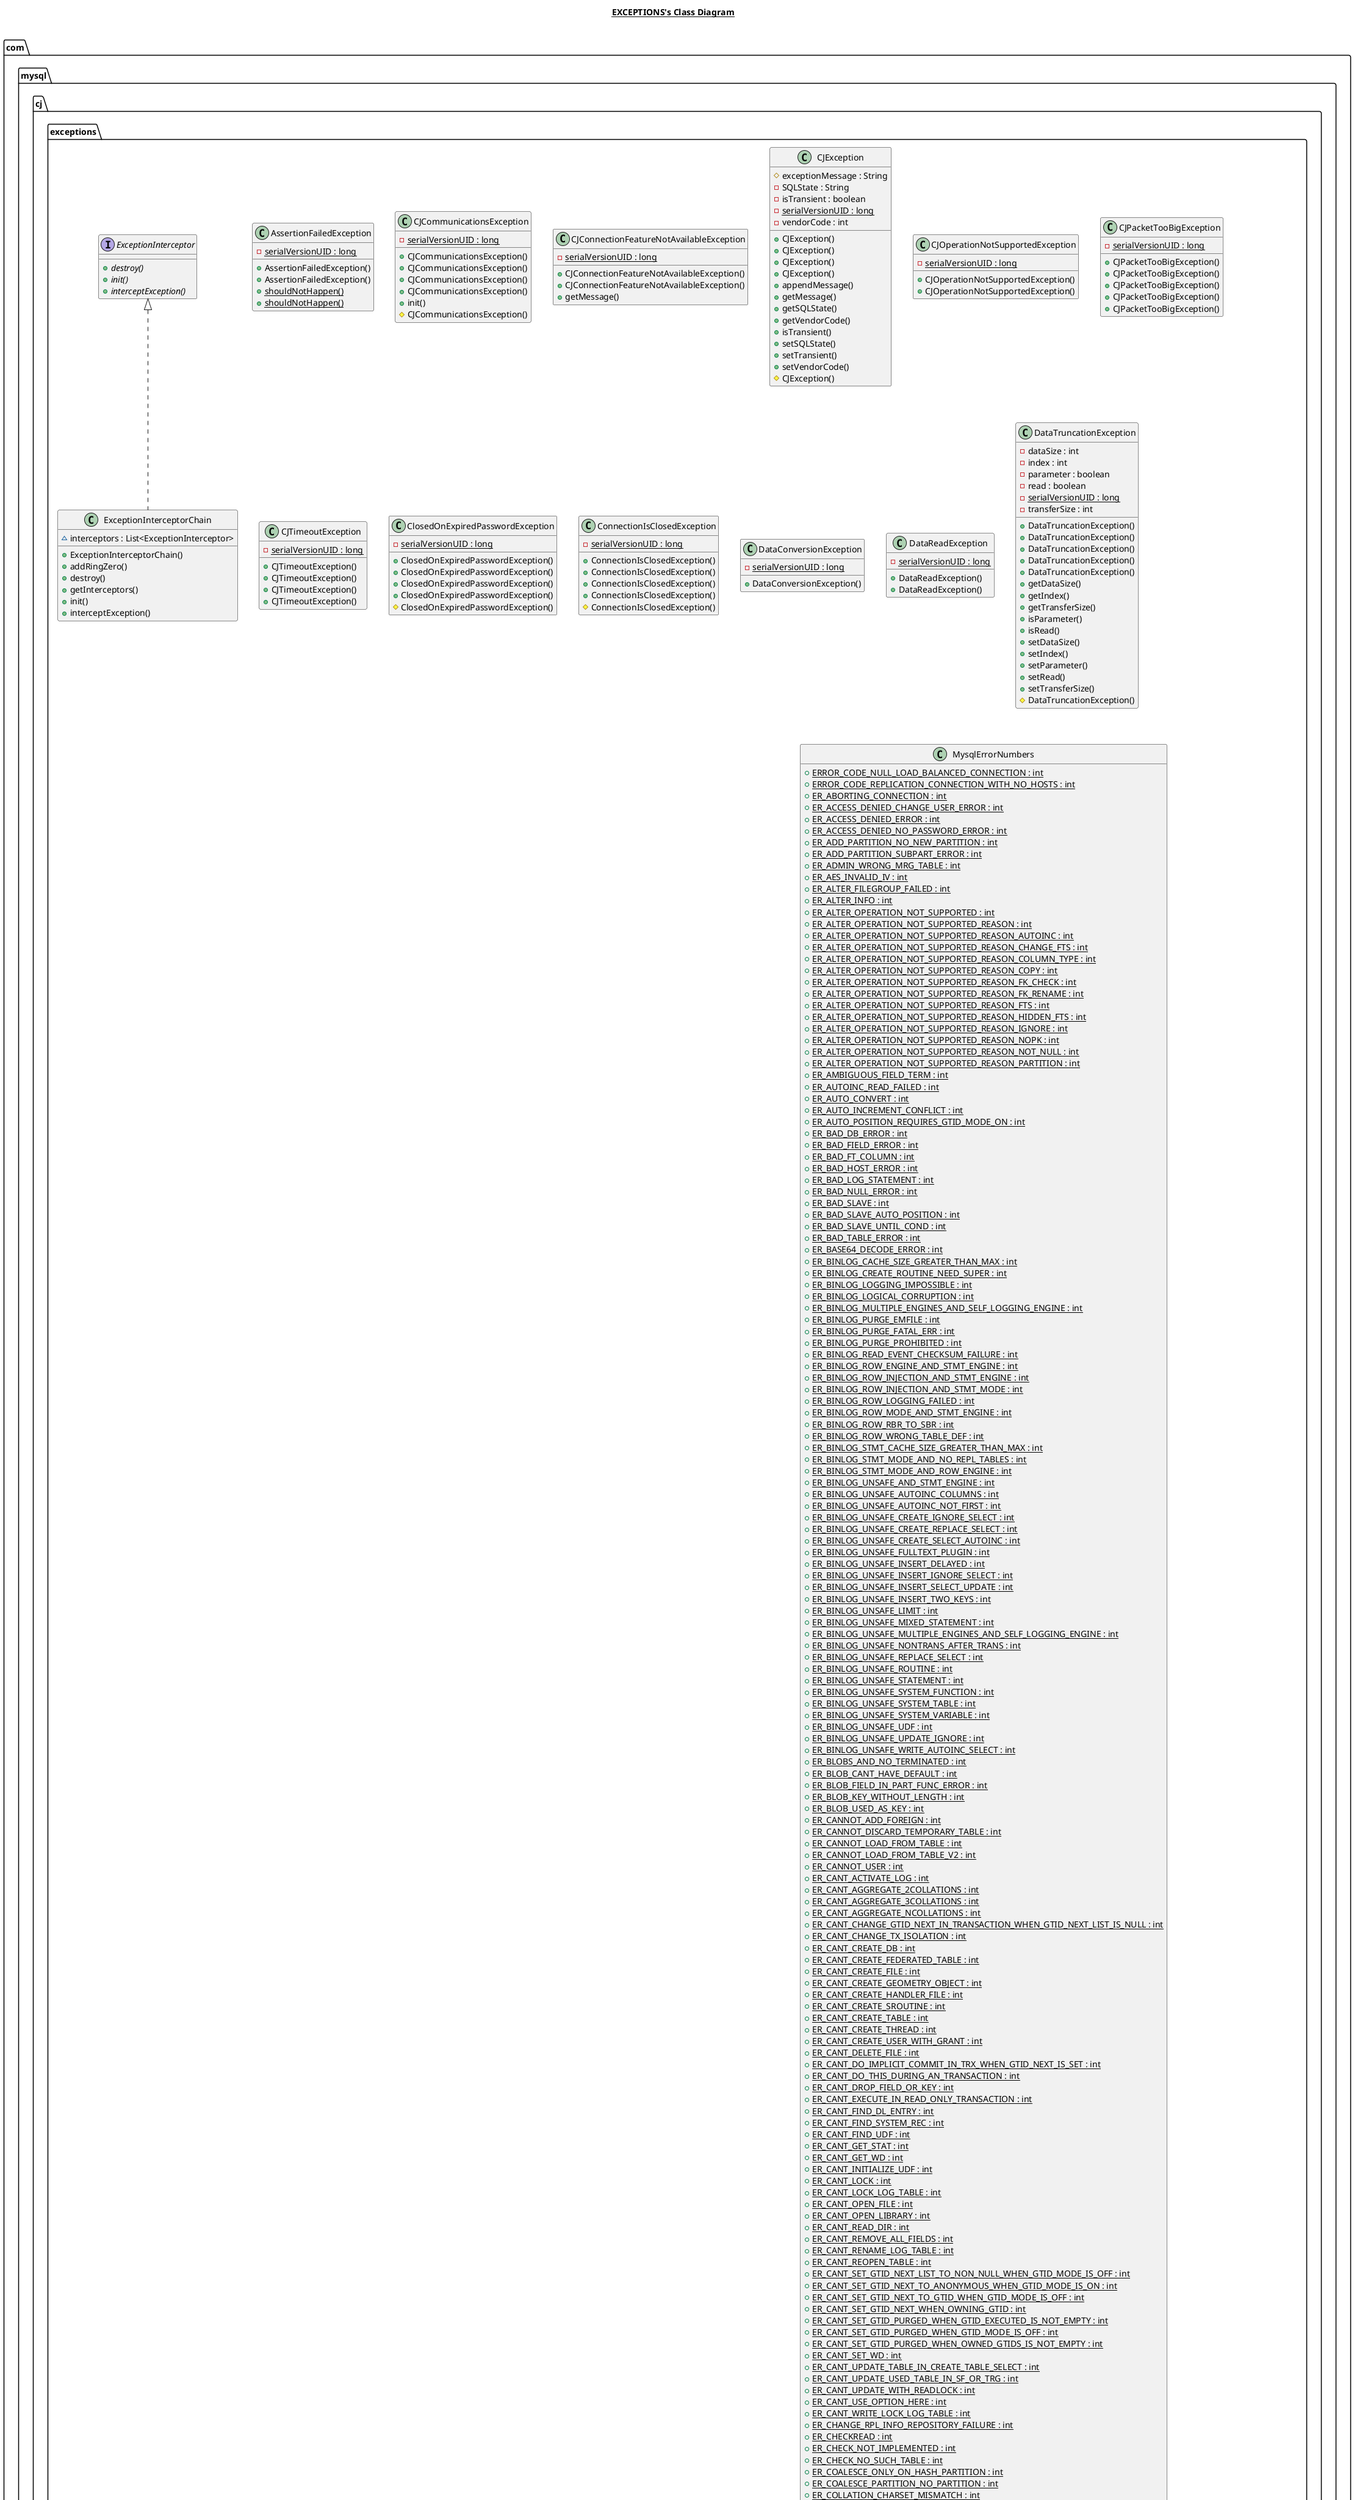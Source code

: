 @startuml

title __EXCEPTIONS's Class Diagram__\n

  namespace com.mysql.cj {
    namespace exceptions {
      class com.mysql.cj.exceptions.AssertionFailedException {
          {static} - serialVersionUID : long
          + AssertionFailedException()
          + AssertionFailedException()
          {static} + shouldNotHappen()
          {static} + shouldNotHappen()
      }
    }
  }
  

  namespace com.mysql.cj {
    namespace exceptions {
      class com.mysql.cj.exceptions.CJCommunicationsException {
          {static} - serialVersionUID : long
          + CJCommunicationsException()
          + CJCommunicationsException()
          + CJCommunicationsException()
          + CJCommunicationsException()
          + init()
          # CJCommunicationsException()
      }
    }
  }
  

  namespace com.mysql.cj {
    namespace exceptions {
      class com.mysql.cj.exceptions.CJConnectionFeatureNotAvailableException {
          {static} - serialVersionUID : long
          + CJConnectionFeatureNotAvailableException()
          + CJConnectionFeatureNotAvailableException()
          + getMessage()
      }
    }
  }
  

  namespace com.mysql.cj {
    namespace exceptions {
      class com.mysql.cj.exceptions.CJException {
          # exceptionMessage : String
          - SQLState : String
          - isTransient : boolean
          {static} - serialVersionUID : long
          - vendorCode : int
          + CJException()
          + CJException()
          + CJException()
          + CJException()
          + appendMessage()
          + getMessage()
          + getSQLState()
          + getVendorCode()
          + isTransient()
          + setSQLState()
          + setTransient()
          + setVendorCode()
          # CJException()
      }
    }
  }
  

  namespace com.mysql.cj {
    namespace exceptions {
      class com.mysql.cj.exceptions.CJOperationNotSupportedException {
          {static} - serialVersionUID : long
          + CJOperationNotSupportedException()
          + CJOperationNotSupportedException()
      }
    }
  }
  

  namespace com.mysql.cj {
    namespace exceptions {
      class com.mysql.cj.exceptions.CJPacketTooBigException {
          {static} - serialVersionUID : long
          + CJPacketTooBigException()
          + CJPacketTooBigException()
          + CJPacketTooBigException()
          + CJPacketTooBigException()
          + CJPacketTooBigException()
      }
    }
  }
  

  namespace com.mysql.cj {
    namespace exceptions {
      class com.mysql.cj.exceptions.CJTimeoutException {
          {static} - serialVersionUID : long
          + CJTimeoutException()
          + CJTimeoutException()
          + CJTimeoutException()
          + CJTimeoutException()
      }
    }
  }
  

  namespace com.mysql.cj {
    namespace exceptions {
      class com.mysql.cj.exceptions.ClosedOnExpiredPasswordException {
          {static} - serialVersionUID : long
          + ClosedOnExpiredPasswordException()
          + ClosedOnExpiredPasswordException()
          + ClosedOnExpiredPasswordException()
          + ClosedOnExpiredPasswordException()
          # ClosedOnExpiredPasswordException()
      }
    }
  }
  

  namespace com.mysql.cj {
    namespace exceptions {
      class com.mysql.cj.exceptions.ConnectionIsClosedException {
          {static} - serialVersionUID : long
          + ConnectionIsClosedException()
          + ConnectionIsClosedException()
          + ConnectionIsClosedException()
          + ConnectionIsClosedException()
          # ConnectionIsClosedException()
      }
    }
  }
  

  namespace com.mysql.cj {
    namespace exceptions {
      class com.mysql.cj.exceptions.DataConversionException {
          {static} - serialVersionUID : long
          + DataConversionException()
      }
    }
  }
  

  namespace com.mysql.cj {
    namespace exceptions {
      class com.mysql.cj.exceptions.DataReadException {
          {static} - serialVersionUID : long
          + DataReadException()
          + DataReadException()
      }
    }
  }
  

  namespace com.mysql.cj {
    namespace exceptions {
      class com.mysql.cj.exceptions.DataTruncationException {
          - dataSize : int
          - index : int
          - parameter : boolean
          - read : boolean
          {static} - serialVersionUID : long
          - transferSize : int
          + DataTruncationException()
          + DataTruncationException()
          + DataTruncationException()
          + DataTruncationException()
          + DataTruncationException()
          + getDataSize()
          + getIndex()
          + getTransferSize()
          + isParameter()
          + isRead()
          + setDataSize()
          + setIndex()
          + setParameter()
          + setRead()
          + setTransferSize()
          # DataTruncationException()
      }
    }
  }
  

  namespace com.mysql.cj {
    namespace exceptions {
      interface com.mysql.cj.exceptions.DeadlockTimeoutRollbackMarker {
      }
    }
  }
  

  namespace com.mysql.cj {
    namespace exceptions {
      class com.mysql.cj.exceptions.ExceptionFactory {
          {static} - DEFAULT_WAIT_TIMEOUT_SECONDS : long
          {static} - DUE_TO_TIMEOUT_FALSE : int
          {static} - DUE_TO_TIMEOUT_MAYBE : int
          {static} - DUE_TO_TIMEOUT_TRUE : int
          {static} + createCommunicationsException()
          {static} + createException()
          {static} + createException()
          {static} + createException()
          {static} + createException()
          {static} + createException()
          {static} + createException()
          {static} + createException()
          {static} + createException()
          {static} + createException()
          {static} + createLinkFailureMessageBasedOnHeuristics()
      }
    }
  }
  

  namespace com.mysql.cj {
    namespace exceptions {
      interface com.mysql.cj.exceptions.ExceptionInterceptor {
          {abstract} + destroy()
          {abstract} + init()
          {abstract} + interceptException()
      }
    }
  }
  

  namespace com.mysql.cj {
    namespace exceptions {
      class com.mysql.cj.exceptions.ExceptionInterceptorChain {
          ~ interceptors : List<ExceptionInterceptor>
          + ExceptionInterceptorChain()
          + addRingZero()
          + destroy()
          + getInterceptors()
          + init()
          + interceptException()
      }
    }
  }
  

  namespace com.mysql.cj {
    namespace exceptions {
      class com.mysql.cj.exceptions.FeatureNotAvailableException {
          {static} - serialVersionUID : long
          + FeatureNotAvailableException()
          + FeatureNotAvailableException()
          + FeatureNotAvailableException()
          + FeatureNotAvailableException()
          + FeatureNotAvailableException()
      }
    }
  }
  

  namespace com.mysql.cj {
    namespace exceptions {
      class com.mysql.cj.exceptions.InvalidConnectionAttributeException {
          {static} - serialVersionUID : long
          + InvalidConnectionAttributeException()
          + InvalidConnectionAttributeException()
          + InvalidConnectionAttributeException()
          + InvalidConnectionAttributeException()
          + InvalidConnectionAttributeException()
      }
    }
  }
  

  namespace com.mysql.cj {
    namespace exceptions {
      class com.mysql.cj.exceptions.MysqlErrorNumbers {
          {static} + ERROR_CODE_NULL_LOAD_BALANCED_CONNECTION : int
          {static} + ERROR_CODE_REPLICATION_CONNECTION_WITH_NO_HOSTS : int
          {static} + ER_ABORTING_CONNECTION : int
          {static} + ER_ACCESS_DENIED_CHANGE_USER_ERROR : int
          {static} + ER_ACCESS_DENIED_ERROR : int
          {static} + ER_ACCESS_DENIED_NO_PASSWORD_ERROR : int
          {static} + ER_ADD_PARTITION_NO_NEW_PARTITION : int
          {static} + ER_ADD_PARTITION_SUBPART_ERROR : int
          {static} + ER_ADMIN_WRONG_MRG_TABLE : int
          {static} + ER_AES_INVALID_IV : int
          {static} + ER_ALTER_FILEGROUP_FAILED : int
          {static} + ER_ALTER_INFO : int
          {static} + ER_ALTER_OPERATION_NOT_SUPPORTED : int
          {static} + ER_ALTER_OPERATION_NOT_SUPPORTED_REASON : int
          {static} + ER_ALTER_OPERATION_NOT_SUPPORTED_REASON_AUTOINC : int
          {static} + ER_ALTER_OPERATION_NOT_SUPPORTED_REASON_CHANGE_FTS : int
          {static} + ER_ALTER_OPERATION_NOT_SUPPORTED_REASON_COLUMN_TYPE : int
          {static} + ER_ALTER_OPERATION_NOT_SUPPORTED_REASON_COPY : int
          {static} + ER_ALTER_OPERATION_NOT_SUPPORTED_REASON_FK_CHECK : int
          {static} + ER_ALTER_OPERATION_NOT_SUPPORTED_REASON_FK_RENAME : int
          {static} + ER_ALTER_OPERATION_NOT_SUPPORTED_REASON_FTS : int
          {static} + ER_ALTER_OPERATION_NOT_SUPPORTED_REASON_HIDDEN_FTS : int
          {static} + ER_ALTER_OPERATION_NOT_SUPPORTED_REASON_IGNORE : int
          {static} + ER_ALTER_OPERATION_NOT_SUPPORTED_REASON_NOPK : int
          {static} + ER_ALTER_OPERATION_NOT_SUPPORTED_REASON_NOT_NULL : int
          {static} + ER_ALTER_OPERATION_NOT_SUPPORTED_REASON_PARTITION : int
          {static} + ER_AMBIGUOUS_FIELD_TERM : int
          {static} + ER_AUTOINC_READ_FAILED : int
          {static} + ER_AUTO_CONVERT : int
          {static} + ER_AUTO_INCREMENT_CONFLICT : int
          {static} + ER_AUTO_POSITION_REQUIRES_GTID_MODE_ON : int
          {static} + ER_BAD_DB_ERROR : int
          {static} + ER_BAD_FIELD_ERROR : int
          {static} + ER_BAD_FT_COLUMN : int
          {static} + ER_BAD_HOST_ERROR : int
          {static} + ER_BAD_LOG_STATEMENT : int
          {static} + ER_BAD_NULL_ERROR : int
          {static} + ER_BAD_SLAVE : int
          {static} + ER_BAD_SLAVE_AUTO_POSITION : int
          {static} + ER_BAD_SLAVE_UNTIL_COND : int
          {static} + ER_BAD_TABLE_ERROR : int
          {static} + ER_BASE64_DECODE_ERROR : int
          {static} + ER_BINLOG_CACHE_SIZE_GREATER_THAN_MAX : int
          {static} + ER_BINLOG_CREATE_ROUTINE_NEED_SUPER : int
          {static} + ER_BINLOG_LOGGING_IMPOSSIBLE : int
          {static} + ER_BINLOG_LOGICAL_CORRUPTION : int
          {static} + ER_BINLOG_MULTIPLE_ENGINES_AND_SELF_LOGGING_ENGINE : int
          {static} + ER_BINLOG_PURGE_EMFILE : int
          {static} + ER_BINLOG_PURGE_FATAL_ERR : int
          {static} + ER_BINLOG_PURGE_PROHIBITED : int
          {static} + ER_BINLOG_READ_EVENT_CHECKSUM_FAILURE : int
          {static} + ER_BINLOG_ROW_ENGINE_AND_STMT_ENGINE : int
          {static} + ER_BINLOG_ROW_INJECTION_AND_STMT_ENGINE : int
          {static} + ER_BINLOG_ROW_INJECTION_AND_STMT_MODE : int
          {static} + ER_BINLOG_ROW_LOGGING_FAILED : int
          {static} + ER_BINLOG_ROW_MODE_AND_STMT_ENGINE : int
          {static} + ER_BINLOG_ROW_RBR_TO_SBR : int
          {static} + ER_BINLOG_ROW_WRONG_TABLE_DEF : int
          {static} + ER_BINLOG_STMT_CACHE_SIZE_GREATER_THAN_MAX : int
          {static} + ER_BINLOG_STMT_MODE_AND_NO_REPL_TABLES : int
          {static} + ER_BINLOG_STMT_MODE_AND_ROW_ENGINE : int
          {static} + ER_BINLOG_UNSAFE_AND_STMT_ENGINE : int
          {static} + ER_BINLOG_UNSAFE_AUTOINC_COLUMNS : int
          {static} + ER_BINLOG_UNSAFE_AUTOINC_NOT_FIRST : int
          {static} + ER_BINLOG_UNSAFE_CREATE_IGNORE_SELECT : int
          {static} + ER_BINLOG_UNSAFE_CREATE_REPLACE_SELECT : int
          {static} + ER_BINLOG_UNSAFE_CREATE_SELECT_AUTOINC : int
          {static} + ER_BINLOG_UNSAFE_FULLTEXT_PLUGIN : int
          {static} + ER_BINLOG_UNSAFE_INSERT_DELAYED : int
          {static} + ER_BINLOG_UNSAFE_INSERT_IGNORE_SELECT : int
          {static} + ER_BINLOG_UNSAFE_INSERT_SELECT_UPDATE : int
          {static} + ER_BINLOG_UNSAFE_INSERT_TWO_KEYS : int
          {static} + ER_BINLOG_UNSAFE_LIMIT : int
          {static} + ER_BINLOG_UNSAFE_MIXED_STATEMENT : int
          {static} + ER_BINLOG_UNSAFE_MULTIPLE_ENGINES_AND_SELF_LOGGING_ENGINE : int
          {static} + ER_BINLOG_UNSAFE_NONTRANS_AFTER_TRANS : int
          {static} + ER_BINLOG_UNSAFE_REPLACE_SELECT : int
          {static} + ER_BINLOG_UNSAFE_ROUTINE : int
          {static} + ER_BINLOG_UNSAFE_STATEMENT : int
          {static} + ER_BINLOG_UNSAFE_SYSTEM_FUNCTION : int
          {static} + ER_BINLOG_UNSAFE_SYSTEM_TABLE : int
          {static} + ER_BINLOG_UNSAFE_SYSTEM_VARIABLE : int
          {static} + ER_BINLOG_UNSAFE_UDF : int
          {static} + ER_BINLOG_UNSAFE_UPDATE_IGNORE : int
          {static} + ER_BINLOG_UNSAFE_WRITE_AUTOINC_SELECT : int
          {static} + ER_BLOBS_AND_NO_TERMINATED : int
          {static} + ER_BLOB_CANT_HAVE_DEFAULT : int
          {static} + ER_BLOB_FIELD_IN_PART_FUNC_ERROR : int
          {static} + ER_BLOB_KEY_WITHOUT_LENGTH : int
          {static} + ER_BLOB_USED_AS_KEY : int
          {static} + ER_CANNOT_ADD_FOREIGN : int
          {static} + ER_CANNOT_DISCARD_TEMPORARY_TABLE : int
          {static} + ER_CANNOT_LOAD_FROM_TABLE : int
          {static} + ER_CANNOT_LOAD_FROM_TABLE_V2 : int
          {static} + ER_CANNOT_USER : int
          {static} + ER_CANT_ACTIVATE_LOG : int
          {static} + ER_CANT_AGGREGATE_2COLLATIONS : int
          {static} + ER_CANT_AGGREGATE_3COLLATIONS : int
          {static} + ER_CANT_AGGREGATE_NCOLLATIONS : int
          {static} + ER_CANT_CHANGE_GTID_NEXT_IN_TRANSACTION_WHEN_GTID_NEXT_LIST_IS_NULL : int
          {static} + ER_CANT_CHANGE_TX_ISOLATION : int
          {static} + ER_CANT_CREATE_DB : int
          {static} + ER_CANT_CREATE_FEDERATED_TABLE : int
          {static} + ER_CANT_CREATE_FILE : int
          {static} + ER_CANT_CREATE_GEOMETRY_OBJECT : int
          {static} + ER_CANT_CREATE_HANDLER_FILE : int
          {static} + ER_CANT_CREATE_SROUTINE : int
          {static} + ER_CANT_CREATE_TABLE : int
          {static} + ER_CANT_CREATE_THREAD : int
          {static} + ER_CANT_CREATE_USER_WITH_GRANT : int
          {static} + ER_CANT_DELETE_FILE : int
          {static} + ER_CANT_DO_IMPLICIT_COMMIT_IN_TRX_WHEN_GTID_NEXT_IS_SET : int
          {static} + ER_CANT_DO_THIS_DURING_AN_TRANSACTION : int
          {static} + ER_CANT_DROP_FIELD_OR_KEY : int
          {static} + ER_CANT_EXECUTE_IN_READ_ONLY_TRANSACTION : int
          {static} + ER_CANT_FIND_DL_ENTRY : int
          {static} + ER_CANT_FIND_SYSTEM_REC : int
          {static} + ER_CANT_FIND_UDF : int
          {static} + ER_CANT_GET_STAT : int
          {static} + ER_CANT_GET_WD : int
          {static} + ER_CANT_INITIALIZE_UDF : int
          {static} + ER_CANT_LOCK : int
          {static} + ER_CANT_LOCK_LOG_TABLE : int
          {static} + ER_CANT_OPEN_FILE : int
          {static} + ER_CANT_OPEN_LIBRARY : int
          {static} + ER_CANT_READ_DIR : int
          {static} + ER_CANT_REMOVE_ALL_FIELDS : int
          {static} + ER_CANT_RENAME_LOG_TABLE : int
          {static} + ER_CANT_REOPEN_TABLE : int
          {static} + ER_CANT_SET_GTID_NEXT_LIST_TO_NON_NULL_WHEN_GTID_MODE_IS_OFF : int
          {static} + ER_CANT_SET_GTID_NEXT_TO_ANONYMOUS_WHEN_GTID_MODE_IS_ON : int
          {static} + ER_CANT_SET_GTID_NEXT_TO_GTID_WHEN_GTID_MODE_IS_OFF : int
          {static} + ER_CANT_SET_GTID_NEXT_WHEN_OWNING_GTID : int
          {static} + ER_CANT_SET_GTID_PURGED_WHEN_GTID_EXECUTED_IS_NOT_EMPTY : int
          {static} + ER_CANT_SET_GTID_PURGED_WHEN_GTID_MODE_IS_OFF : int
          {static} + ER_CANT_SET_GTID_PURGED_WHEN_OWNED_GTIDS_IS_NOT_EMPTY : int
          {static} + ER_CANT_SET_WD : int
          {static} + ER_CANT_UPDATE_TABLE_IN_CREATE_TABLE_SELECT : int
          {static} + ER_CANT_UPDATE_USED_TABLE_IN_SF_OR_TRG : int
          {static} + ER_CANT_UPDATE_WITH_READLOCK : int
          {static} + ER_CANT_USE_OPTION_HERE : int
          {static} + ER_CANT_WRITE_LOCK_LOG_TABLE : int
          {static} + ER_CHANGE_RPL_INFO_REPOSITORY_FAILURE : int
          {static} + ER_CHECKREAD : int
          {static} + ER_CHECK_NOT_IMPLEMENTED : int
          {static} + ER_CHECK_NO_SUCH_TABLE : int
          {static} + ER_COALESCE_ONLY_ON_HASH_PARTITION : int
          {static} + ER_COALESCE_PARTITION_NO_PARTITION : int
          {static} + ER_COLLATION_CHARSET_MISMATCH : int
          {static} + ER_COLUMNACCESS_DENIED_ERROR : int
          {static} + ER_COL_COUNT_DOESNT_MATCH_CORRUPTED : int
          {static} + ER_COL_COUNT_DOESNT_MATCH_CORRUPTED_V2 : int
          {static} + ER_COL_COUNT_DOESNT_MATCH_PLEASE_UPDATE : int
          {static} + ER_COL_COUNT_DOESNT_MATCH_PLEASE_UPDATE_V2 : int
          {static} + ER_COMMIT_NOT_ALLOWED_IN_SF_OR_TRG : int
          {static} + ER_COND_ITEM_TOO_LONG : int
          {static} + ER_CONFLICTING_DECLARATIONS : int
          {static} + ER_CONFLICT_FN_PARSE_ERROR : int
          {static} + ER_CONNECT_TO_FOREIGN_DATA_SOURCE : int
          {static} + ER_CONNECT_TO_MASTER : int
          {static} + ER_CONSECUTIVE_REORG_PARTITIONS : int
          {static} + ER_CON_COUNT_ERROR : int
          {static} + ER_CORRUPT_HELP_DB : int
          {static} + ER_CRASHED_ON_REPAIR : int
          {static} + ER_CRASHED_ON_USAGE : int
          {static} + ER_CREATE_DB_WITH_READ_LOCK : int
          {static} + ER_CREATE_FILEGROUP_FAILED : int
          {static} + ER_CUT_VALUE_GROUP_CONCAT : int
          {static} + ER_CYCLIC_REFERENCE : int
          {static} + ER_DATABASE_NAME : int
          {static} + ER_DATA_OUT_OF_RANGE : int
          {static} + ER_DATA_TOO_LONG : int
          {static} + ER_DATETIME_FUNCTION_OVERFLOW : int
          {static} + ER_DA_INVALID_CONDITION_NUMBER : int
          {static} + ER_DBACCESS_DENIED_ERROR : int
          {static} + ER_DB_CREATE_EXISTS : int
          {static} + ER_DB_DROP_DELETE : int
          {static} + ER_DB_DROP_EXISTS : int
          {static} + ER_DB_DROP_RMDIR : int
          {static} + ER_DDL_LOG_ERROR : int
          {static} + ER_DEBUG_SYNC_HIT_LIMIT : int
          {static} + ER_DEBUG_SYNC_TIMEOUT : int
          {static} + ER_DELAYED_CANT_CHANGE_LOCK : int
          {static} + ER_DELAYED_INSERT_TABLE_LOCKED : int
          {static} + ER_DELAYED_NOT_SUPPORTED : int
          {static} + ER_DERIVED_MUST_HAVE_ALIAS : int
          {static} + ER_DIFF_GROUPS_PROC : int
          {static} + ER_DISCARD_FK_CHECKS_RUNNING : int
          {static} + ER_DISK_FULL : int
          {static} + ER_DIVISION_BY_ZERO : int
          {static} + ER_DROP_DB_WITH_READ_LOCK : int
          {static} + ER_DROP_FILEGROUP_FAILED : int
          {static} + ER_DROP_INDEX_FK : int
          {static} + ER_DROP_LAST_PARTITION : int
          {static} + ER_DROP_PARTITION_NON_EXISTENT : int
          {static} + ER_DROP_USER : int
          {static} + ER_DUMP_NOT_IMPLEMENTED : int
          {static} + ER_DUPLICATED_VALUE_IN_TYPE : int
          {static} + ER_DUP_ARGUMENT : int
          {static} + ER_DUP_ENTRY : int
          {static} + ER_DUP_ENTRY_AUTOINCREMENT_CASE : int
          {static} + ER_DUP_ENTRY_WITH_KEY_NAME : int
          {static} + ER_DUP_FIELDNAME : int
          {static} + ER_DUP_INDEX : int
          {static} + ER_DUP_KEY : int
          {static} + ER_DUP_KEYNAME : int
          {static} + ER_DUP_LIST_ENTRY : int
          {static} + ER_DUP_SIGNAL_SET : int
          {static} + ER_DUP_UNIQUE : int
          {static} + ER_DUP_UNKNOWN_IN_INDEX : int
          {static} + ER_EMPTY_QUERY : int
          {static} + ER_ENGINE_OUT_OF_MEMORY : int
          {static} + ER_ERROR_DURING_CHECKPOINT : int
          {static} + ER_ERROR_DURING_COMMIT : int
          {static} + ER_ERROR_DURING_FLUSH_LOGS : int
          {static} + ER_ERROR_DURING_ROLLBACK : int
          {static} + ER_ERROR_IN_TRIGGER_BODY : int
          {static} + ER_ERROR_IN_UNKNOWN_TRIGGER_BODY : int
          {static} + ER_ERROR_MESSAGES : int
          {static} + ER_ERROR_ON_CLOSE : int
          {static} + ER_ERROR_ON_MASTER : int
          {static} + ER_ERROR_ON_READ : int
          {static} + ER_ERROR_ON_RENAME : int
          {static} + ER_ERROR_ON_WRITE : int
          {static} + ER_ERROR_WHEN_EXECUTING_COMMAND : int
          {static} + ER_EVENTS_DB_ERROR : int
          {static} + ER_EVENT_ALREADY_EXISTS : int
          {static} + ER_EVENT_CANNOT_ALTER_IN_THE_PAST : int
          {static} + ER_EVENT_CANNOT_CREATE_IN_THE_PAST : int
          {static} + ER_EVENT_CANNOT_DELETE : int
          {static} + ER_EVENT_CANT_ALTER : int
          {static} + ER_EVENT_COMPILE_ERROR : int
          {static} + ER_EVENT_DATA_TOO_LONG : int
          {static} + ER_EVENT_DOES_NOT_EXIST : int
          {static} + ER_EVENT_DROP_FAILED : int
          {static} + ER_EVENT_ENDS_BEFORE_STARTS : int
          {static} + ER_EVENT_EXEC_TIME_IN_THE_PAST : int
          {static} + ER_EVENT_INTERVAL_NOT_POSITIVE_OR_TOO_BIG : int
          {static} + ER_EVENT_INVALID_CREATION_CTX : int
          {static} + ER_EVENT_MODIFY_QUEUE_ERROR : int
          {static} + ER_EVENT_NEITHER_M_EXPR_NOR_M_AT : int
          {static} + ER_EVENT_OPEN_TABLE_FAILED : int
          {static} + ER_EVENT_RECURSION_FORBIDDEN : int
          {static} + ER_EVENT_SAME_NAME : int
          {static} + ER_EVENT_SET_VAR_ERROR : int
          {static} + ER_EVENT_STORE_FAILED : int
          {static} + ER_EXCEPTIONS_WRITE_ERROR : int
          {static} + ER_EXEC_STMT_WITH_OPEN_CURSOR : int
          {static} + ER_EXPLAIN_NOT_SUPPORTED : int
          {static} + ER_FAILED_READ_FROM_PAR_FILE : int
          {static} + ER_FAILED_ROUTINE_BREAK_BINLOG : int
          {static} + ER_FEATURE_DISABLED : int
          {static} + ER_FIELD_NOT_FOUND_PART_ERROR : int
          {static} + ER_FIELD_SPECIFIED_TWICE : int
          {static} + ER_FIELD_TYPE_NOT_ALLOWED_AS_PARTITION_FIELD : int
          {static} + ER_FILEGROUP_OPTION_ONLY_ONCE : int
          {static} + ER_FILE_CORRUPT : int
          {static} + ER_FILE_EXISTS_ERROR : int
          {static} + ER_FILE_NOT_FOUND : int
          {static} + ER_FILE_USED : int
          {static} + ER_FILSORT_ABORT : int
          {static} + ER_FK_CANNOT_DELETE_PARENT : int
          {static} + ER_FK_CANNOT_OPEN_PARENT : int
          {static} + ER_FK_COLUMN_CANNOT_CHANGE : int
          {static} + ER_FK_COLUMN_CANNOT_CHANGE_CHILD : int
          {static} + ER_FK_COLUMN_CANNOT_DROP : int
          {static} + ER_FK_COLUMN_CANNOT_DROP_CHILD : int
          {static} + ER_FK_COLUMN_NOT_NULL : int
          {static} + ER_FK_DEPTH_EXCEEDED : int
          {static} + ER_FK_DUP_NAME : int
          {static} + ER_FK_FAIL_ADD_SYSTEM : int
          {static} + ER_FK_INCORRECT_OPTION : int
          {static} + ER_FK_NO_INDEX_CHILD : int
          {static} + ER_FK_NO_INDEX_PARENT : int
          {static} + ER_FLUSH_MASTER_BINLOG_CLOSED : int
          {static} + ER_FORBID_SCHEMA_CHANGE : int
          {static} + ER_FORCING_CLOSE : int
          {static} + ER_FOREIGN_DATA_SOURCE_DOESNT_EXIST : int
          {static} + ER_FOREIGN_DATA_STRING_INVALID : int
          {static} + ER_FOREIGN_DATA_STRING_INVALID_CANT_CREATE : int
          {static} + ER_FOREIGN_DUPLICATE_KEY : int
          {static} + ER_FOREIGN_DUPLICATE_KEY_WITHOUT_CHILD_INFO : int
          {static} + ER_FOREIGN_DUPLICATE_KEY_WITH_CHILD_INFO : int
          {static} + ER_FOREIGN_KEY_ON_PARTITIONED : int
          {static} + ER_FOREIGN_SERVER_DOESNT_EXIST : int
          {static} + ER_FOREIGN_SERVER_EXISTS : int
          {static} + ER_FORM_NOT_FOUND : int
          {static} + ER_FOUND_GTID_EVENT_WHEN_GTID_MODE_IS_OFF : int
          {static} + ER_FPARSER_BAD_HEADER : int
          {static} + ER_FPARSER_EOF_IN_COMMENT : int
          {static} + ER_FPARSER_EOF_IN_UNKNOWN_PARAMETER : int
          {static} + ER_FPARSER_ERROR_IN_PARAMETER : int
          {static} + ER_FPARSER_TOO_BIG_FILE : int
          {static} + ER_FRM_UNKNOWN_TYPE : int
          {static} + ER_FSEEK_FAIL : int
          {static} + ER_FT_MATCHING_KEY_NOT_FOUND : int
          {static} + ER_FULLTEXT_NOT_SUPPORTED_WITH_PARTITIONING : int
          {static} + ER_FUNCTION_NOT_DEFINED : int
          {static} + ER_FUNC_INEXISTENT_NAME_COLLISION : int
          {static} + ER_GET_ERRMSG : int
          {static} + ER_GET_ERRNO : int
          {static} + ER_GET_STACKED_DA_WITHOUT_ACTIVE_HANDLER : int
          {static} + ER_GET_TEMPORARY_ERRMSG : int
          {static} + ER_GLOBAL_VARIABLE : int
          {static} + ER_GNO_EXHAUSTED : int
          {static} + ER_GOT_SIGNAL : int
          {static} + ER_GRANT_PLUGIN_USER_EXISTS : int
          {static} + ER_GRANT_WRONG_HOST_OR_USER : int
          {static} + ER_GTID_EXECUTED_WAS_CHANGED : int
          {static} + ER_GTID_MODE_2_OR_3_REQUIRES_ENFORCE_GTID_CONSISTENCY_ON : int
          {static} + ER_GTID_MODE_CAN_ONLY_CHANGE_ONE_STEP_AT_A_TIME : int
          {static} + ER_GTID_MODE_REQUIRES_BINLOG : int
          {static} + ER_GTID_NEXT_CANT_BE_AUTOMATIC_IF_GTID_NEXT_LIST_IS_NON_NULL : int
          {static} + ER_GTID_NEXT_IS_NOT_IN_GTID_NEXT_LIST : int
          {static} + ER_GTID_NEXT_TYPE_UNDEFINED_GROUP : int
          {static} + ER_GTID_PURGED_WAS_CHANGED : int
          {static} + ER_GTID_UNSAFE_CREATE_DROP_TEMPORARY_TABLE_IN_TRANSACTION : int
          {static} + ER_GTID_UNSAFE_CREATE_SELECT : int
          {static} + ER_GTID_UNSAFE_NON_TRANSACTIONAL_TABLE : int
          {static} + ER_HANDSHAKE_ERROR : int
          {static} + ER_HASHCHK : int
          {static} + ER_HOSTNAME : int
          {static} + ER_HOST_IS_BLOCKED : int
          {static} + ER_HOST_NOT_PRIVILEGED : int
          {static} + ER_IDENT_CAUSES_TOO_LONG_PATH : int
          {static} + ER_ILLEGAL_GRANT_FOR_TABLE : int
          {static} + ER_ILLEGAL_HA : int
          {static} + ER_ILLEGAL_HA_CREATE_OPTION : int
          {static} + ER_ILLEGAL_REFERENCE : int
          {static} + ER_ILLEGAL_VALUE_FOR_TYPE : int
          {static} + ER_INCONSISTENT_ERROR : int
          {static} + ER_INCONSISTENT_PARTITION_INFO_ERROR : int
          {static} + ER_INCONSISTENT_TYPE_OF_FUNCTIONS_ERROR : int
          {static} + ER_INCORRECT_GLOBAL_LOCAL_VAR : int
          {static} + ER_INDEX_COLUMN_TOO_LONG : int
          {static} + ER_INDEX_CORRUPT : int
          {static} + ER_INDEX_REBUILD : int
          {static} + ER_INNODB_FORCED_RECOVERY : int
          {static} + ER_INNODB_FT_AUX_NOT_HEX_ID : int
          {static} + ER_INNODB_FT_LIMIT : int
          {static} + ER_INNODB_FT_WRONG_DOCID_COLUMN : int
          {static} + ER_INNODB_FT_WRONG_DOCID_INDEX : int
          {static} + ER_INNODB_IMPORT_ERROR : int
          {static} + ER_INNODB_INDEX_CORRUPT : int
          {static} + ER_INNODB_NO_FT_TEMP_TABLE : int
          {static} + ER_INNODB_NO_FT_USES_PARSER : int
          {static} + ER_INNODB_ONLINE_LOG_TOO_BIG : int
          {static} + ER_INNODB_READ_ONLY : int
          {static} + ER_INNODB_UNDO_LOG_FULL : int
          {static} + ER_INSECURE_CHANGE_MASTER : int
          {static} + ER_INSECURE_PLAIN_TEXT : int
          {static} + ER_INSERT_INFO : int
          {static} + ER_INSIDE_TRANSACTION_PREVENTS_SWITCH_BINLOG_DIRECT : int
          {static} + ER_INSIDE_TRANSACTION_PREVENTS_SWITCH_BINLOG_FORMAT : int
          {static} + ER_INSIDE_TRANSACTION_PREVENTS_SWITCH_SQL_LOG_BIN : int
          {static} + ER_INTERNAL_ERROR : int
          {static} + ER_INVALID_ARGUMENT_FOR_LOGARITHM : int
          {static} + ER_INVALID_CHARACTER_STRING : int
          {static} + ER_INVALID_DEFAULT : int
          {static} + ER_INVALID_FIELD_SIZE : int
          {static} + ER_INVALID_GROUP_FUNC_USE : int
          {static} + ER_INVALID_ON_UPDATE : int
          {static} + ER_INVALID_USE_OF_NULL : int
          {static} + ER_INVALID_YEAR_COLUMN_LENGTH : int
          {static} + ER_IO_ERR_LOG_INDEX_READ : int
          {static} + ER_IO_READ_ERROR : int
          {static} + ER_IO_WRITE_ERROR : int
          {static} + ER_IPSOCK_ERROR : int
          {static} + ER_KEY_COLUMN_DOES_NOT_EXITS : int
          {static} + ER_KEY_DOES_NOT_EXITS : int
          {static} + ER_KEY_NOT_FOUND : int
          {static} + ER_KEY_PART_0 : int
          {static} + ER_KEY_REF_DO_NOT_MATCH_TABLE_REF : int
          {static} + ER_KILL_DENIED_ERROR : int
          {static} + ER_LIMITED_PART_RANGE : int
          {static} + ER_LIST_OF_FIELDS_ONLY_IN_HASH_ERROR : int
          {static} + ER_LOAD_DATA_INVALID_COLUMN : int
          {static} + ER_LOAD_FROM_FIXED_SIZE_ROWS_TO_VAR : int
          {static} + ER_LOAD_INFO : int
          {static} + ER_LOCAL_VARIABLE : int
          {static} + ER_LOCK_ABORTED : int
          {static} + ER_LOCK_DEADLOCK : int
          {static} + ER_LOCK_OR_ACTIVE_TRANSACTION : int
          {static} + ER_LOCK_TABLE_FULL : int
          {static} + ER_LOCK_WAIT_TIMEOUT : int
          {static} + ER_LOGGING_PROHIBIT_CHANGING_OF : int
          {static} + ER_LOG_IN_USE : int
          {static} + ER_LOG_PURGE_NO_FILE : int
          {static} + ER_LOG_PURGE_UNKNOWN_ERR : int
          {static} + ER_MALFORMED_DEFINER : int
          {static} + ER_MALFORMED_GTID_SET_ENCODING : int
          {static} + ER_MALFORMED_GTID_SET_SPECIFICATION : int
          {static} + ER_MALFORMED_GTID_SPECIFICATION : int
          {static} + ER_MALFORMED_PACKET : int
          {static} + ER_MASTER : int
          {static} + ER_MASTER_DELAY_VALUE_OUT_OF_RANGE : int
          {static} + ER_MASTER_FATAL_ERROR_READING_BINLOG : int
          {static} + ER_MASTER_HAS_PURGED_REQUIRED_GTIDS : int
          {static} + ER_MASTER_INFO : int
          {static} + ER_MASTER_NET_READ : int
          {static} + ER_MASTER_NET_WRITE : int
          {static} + ER_MAXVALUE_IN_VALUES_IN : int
          {static} + ER_MAX_PREPARED_STMT_COUNT_REACHED : int
          {static} + ER_MESSAGE_AND_STATEMENT : int
          {static} + ER_MISSING_HA_CREATE_OPTION : int
          {static} + ER_MISSING_SKIP_SLAVE : int
          {static} + ER_MIXING_NOT_ALLOWED : int
          {static} + ER_MIX_HANDLER_ERROR : int
          {static} + ER_MIX_OF_GROUP_FUNC_AND_FIELDS : int
          {static} + ER_MTS_CANT_PARALLEL : int
          {static} + ER_MTS_CHANGE_MASTER_CANT_RUN_WITH_GAPS : int
          {static} + ER_MTS_EVENT_BIGGER_PENDING_JOBS_SIZE_MAX : int
          {static} + ER_MTS_FEATURE_IS_NOT_SUPPORTED : int
          {static} + ER_MTS_INCONSISTENT_DATA : int
          {static} + ER_MTS_RECOVERY_FAILURE : int
          {static} + ER_MTS_RESET_WORKERS : int
          {static} + ER_MTS_UPDATED_DBS_GREATER_MAX : int
          {static} + ER_MULTIPLE_DEF_CONST_IN_LIST_PART_ERROR : int
          {static} + ER_MULTIPLE_PRI_KEY : int
          {static} + ER_MULTI_UPDATE_KEY_CONFLICT : int
          {static} + ER_MUST_CHANGE_PASSWORD : int
          {static} + ER_MUST_CHANGE_PASSWORD_LOGIN : int
          {static} + ER_M_BIGGER_THAN_D : int
          {static} + ER_NAME_BECOMES_EMPTY : int
          {static} + ER_NATIVE_FCT_NAME_COLLISION : int
          {static} + ER_NDB_CANT_SWITCH_BINLOG_FORMAT : int
          {static} + ER_NDB_REPLICATION_SCHEMA_ERROR : int
          {static} + ER_NEED_REPREPARE : int
          {static} + ER_NETWORK_READ_EVENT_CHECKSUM_FAILURE : int
          {static} + ER_NET_ERROR_ON_WRITE : int
          {static} + ER_NET_FCNTL_ERROR : int
          {static} + ER_NET_PACKETS_OUT_OF_ORDER : int
          {static} + ER_NET_PACKET_TOO_LARGE : int
          {static} + ER_NET_READ_ERROR : int
          {static} + ER_NET_READ_ERROR_FROM_PIPE : int
          {static} + ER_NET_READ_INTERRUPTED : int
          {static} + ER_NET_UNCOMPRESS_ERROR : int
          {static} + ER_NET_WRITE_INTERRUPTED : int
          {static} + ER_NEVER_USED : int
          {static} + ER_NEW_ABORTING_CONNECTION : int
          {static} + ER_NISAMCHK : int
          {static} + ER_NO : int
          {static} + ER_NONEXISTING_GRANT : int
          {static} + ER_NONEXISTING_PROC_GRANT : int
          {static} + ER_NONEXISTING_TABLE_GRANT : int
          {static} + ER_NONUNIQ_TABLE : int
          {static} + ER_NONUPDATEABLE_COLUMN : int
          {static} + ER_NON_GROUPING_FIELD_USED : int
          {static} + ER_NON_INSERTABLE_TABLE : int
          {static} + ER_NON_RO_SELECT_DISABLE_TIMER : int
          {static} + ER_NON_UNIQ_ERROR : int
          {static} + ER_NON_UPDATABLE_TABLE : int
          {static} + ER_NORMAL_SHUTDOWN : int
          {static} + ER_NOT_ALLOWED_COMMAND : int
          {static} + ER_NOT_FORM_FILE : int
          {static} + ER_NOT_KEYFILE : int
          {static} + ER_NOT_SUPPORTED_AUTH_MODE : int
          {static} + ER_NOT_SUPPORTED_YET : int
          {static} + ER_NOT_VALID_PASSWORD : int
          {static} + ER_NO_BINARY_LOGGING : int
          {static} + ER_NO_BINLOG_ERROR : int
          {static} + ER_NO_CONST_EXPR_IN_RANGE_OR_LIST_ERROR : int
          {static} + ER_NO_DB_ERROR : int
          {static} + ER_NO_DEFAULT : int
          {static} + ER_NO_DEFAULT_FOR_FIELD : int
          {static} + ER_NO_DEFAULT_FOR_VIEW_FIELD : int
          {static} + ER_NO_FILE_MAPPING : int
          {static} + ER_NO_FORMAT_DESCRIPTION_EVENT_BEFORE_BINLOG_STATEMENT : int
          {static} + ER_NO_FT_MATERIALIZED_SUBQUERY : int
          {static} + ER_NO_GROUP_FOR_PROC : int
          {static} + ER_NO_PARTITION_FOR_GIVEN_VALUE : int
          {static} + ER_NO_PARTITION_FOR_GIVEN_VALUE_SILENT : int
          {static} + ER_NO_PARTS_ERROR : int
          {static} + ER_NO_PERMISSION_TO_CREATE_USER : int
          {static} + ER_NO_RAID_COMPILED : int
          {static} + ER_NO_REFERENCED_ROW : int
          {static} + ER_NO_REFERENCED_ROW_2 : int
          {static} + ER_NO_SUCH_INDEX : int
          {static} + ER_NO_SUCH_KEY_VALUE : int
          {static} + ER_NO_SUCH_PARTITION__UNUSED : int
          {static} + ER_NO_SUCH_TABLE : int
          {static} + ER_NO_SUCH_THREAD : int
          {static} + ER_NO_SUCH_USER : int
          {static} + ER_NO_TABLES_USED : int
          {static} + ER_NO_TRIGGERS_ON_SYSTEM_SCHEMA : int
          {static} + ER_NO_UNIQUE_LOGFILE : int
          {static} + ER_NULL_COLUMN_IN_INDEX : int
          {static} + ER_NULL_IN_VALUES_LESS_THAN : int
          {static} + ER_OLD_FILE_FORMAT : int
          {static} + ER_OLD_KEYFILE : int
          {static} + ER_OLD_TEMPORALS_UPGRADED : int
          {static} + ER_ONLY_FD_AND_RBR_EVENTS_ALLOWED_IN_BINLOG_STATEMENT : int
          {static} + ER_ONLY_INTEGERS_ALLOWED : int
          {static} + ER_ONLY_ON_RANGE_LIST_PARTITION : int
          {static} + ER_OPEN_AS_READONLY : int
          {static} + ER_OPERAND_COLUMNS : int
          {static} + ER_OPTION_PREVENTS_STATEMENT : int
          {static} + ER_ORDER_WITH_PROC : int
          {static} + ER_OUTOFMEMORY : int
          {static} + ER_OUT_OF_RESOURCES : int
          {static} + ER_OUT_OF_SORTMEMORY : int
          {static} + ER_PARSE_ERROR : int
          {static} + ER_PARTITIONS_MUST_BE_DEFINED_ERROR : int
          {static} + ER_PARTITION_CLAUSE_ON_NONPARTITIONED : int
          {static} + ER_PARTITION_COLUMN_LIST_ERROR : int
          {static} + ER_PARTITION_CONST_DOMAIN_ERROR : int
          {static} + ER_PARTITION_ENTRY_ERROR : int
          {static} + ER_PARTITION_EXCHANGE_DIFFERENT_OPTION : int
          {static} + ER_PARTITION_EXCHANGE_FOREIGN_KEY : int
          {static} + ER_PARTITION_EXCHANGE_PART_TABLE : int
          {static} + ER_PARTITION_EXCHANGE_TEMP_TABLE : int
          {static} + ER_PARTITION_FIELDS_TOO_LONG : int
          {static} + ER_PARTITION_FUNCTION_FAILURE : int
          {static} + ER_PARTITION_FUNCTION_IS_NOT_ALLOWED : int
          {static} + ER_PARTITION_FUNC_NOT_ALLOWED_ERROR : int
          {static} + ER_PARTITION_INSTEAD_OF_SUBPARTITION : int
          {static} + ER_PARTITION_MAXVALUE_ERROR : int
          {static} + ER_PARTITION_MERGE_ERROR : int
          {static} + ER_PARTITION_MGMT_ON_NONPARTITIONED : int
          {static} + ER_PARTITION_NAME : int
          {static} + ER_PARTITION_NOT_DEFINED_ERROR : int
          {static} + ER_PARTITION_NO_TEMPORARY : int
          {static} + ER_PARTITION_REQUIRES_VALUES_ERROR : int
          {static} + ER_PARTITION_SUBPARTITION_ERROR : int
          {static} + ER_PARTITION_SUBPART_MIX_ERROR : int
          {static} + ER_PARTITION_WRONG_NO_PART_ERROR : int
          {static} + ER_PARTITION_WRONG_NO_SUBPART_ERROR : int
          {static} + ER_PARTITION_WRONG_VALUES_ERROR : int
          {static} + ER_PART_STATE_ERROR : int
          {static} + ER_PASSWD_LENGTH : int
          {static} + ER_PASSWORD_ANONYMOUS_USER : int
          {static} + ER_PASSWORD_EXPIRE_ANONYMOUS_USER : int
          {static} + ER_PASSWORD_FORMAT : int
          {static} + ER_PASSWORD_NOT_ALLOWED : int
          {static} + ER_PASSWORD_NO_MATCH : int
          {static} + ER_PATH_LENGTH : int
          {static} + ER_PLUGIN_IS_NOT_LOADED : int
          {static} + ER_PLUGIN_IS_PERMANENT : int
          {static} + ER_PLUGIN_NO_INSTALL : int
          {static} + ER_PLUGIN_NO_UNINSTALL : int
          {static} + ER_PRIMARY_CANT_HAVE_NULL : int
          {static} + ER_PROCACCESS_DENIED_ERROR : int
          {static} + ER_PROC_AUTO_GRANT_FAIL : int
          {static} + ER_PROC_AUTO_REVOKE_FAIL : int
          {static} + ER_PS_MANY_PARAM : int
          {static} + ER_PS_NO_RECURSION : int
          {static} + ER_QUERY_CACHE_DISABLED : int
          {static} + ER_QUERY_INTERRUPTED : int
          {static} + ER_QUERY_ON_FOREIGN_DATA_SOURCE : int
          {static} + ER_QUERY_ON_MASTER : int
          {static} + ER_QUERY_TIMEOUT : int
          {static} + ER_RANGE_NOT_INCREASING_ERROR : int
          {static} + ER_RBR_NOT_AVAILABLE : int
          {static} + ER_READY : int
          {static} + ER_READ_ONLY_MODE : int
          {static} + ER_READ_ONLY_TRANSACTION : int
          {static} + ER_RECORD_FILE_FULL : int
          {static} + ER_REFERENCED_TRG_DOES_NOT_EXIST : int
          {static} + ER_REGEXP_ERROR : int
          {static} + ER_RELAY_LOG_FAIL : int
          {static} + ER_RELAY_LOG_INIT : int
          {static} + ER_REMOVED_SPACES : int
          {static} + ER_RENAMED_NAME : int
          {static} + ER_REORG_HASH_ONLY_ON_SAME_NO : int
          {static} + ER_REORG_NO_PARAM_ERROR : int
          {static} + ER_REORG_OUTSIDE_RANGE : int
          {static} + ER_REORG_PARTITION_NOT_EXIST : int
          {static} + ER_REQUIRES_PRIMARY_KEY : int
          {static} + ER_RESERVED_SYNTAX : int
          {static} + ER_RESIGNAL_WITHOUT_ACTIVE_HANDLER : int
          {static} + ER_REVOKE_GRANTS : int
          {static} + ER_ROW_DOES_NOT_MATCH_GIVEN_PARTITION_SET : int
          {static} + ER_ROW_DOES_NOT_MATCH_PARTITION : int
          {static} + ER_ROW_IN_WRONG_PARTITION : int
          {static} + ER_ROW_IS_REFERENCED : int
          {static} + ER_ROW_IS_REFERENCED_2 : int
          {static} + ER_ROW_SINGLE_PARTITION_FIELD_ERROR : int
          {static} + ER_RPL_INFO_DATA_TOO_LONG : int
          {static} + ER_SAME_NAME_PARTITION : int
          {static} + ER_SAME_NAME_PARTITION_FIELD : int
          {static} + ER_SELECT_REDUCED : int
          {static} + ER_SERVER_IS_IN_SECURE_AUTH_MODE : int
          {static} + ER_SERVER_SHUTDOWN : int
          {static} + ER_SET_CONSTANTS_ONLY : int
          {static} + ER_SET_PASSWORD_AUTH_PLUGIN : int
          {static} + ER_SET_STATEMENT_CANNOT_INVOKE_FUNCTION : int
          {static} + ER_SHUTDOWN_COMPLETE : int
          {static} + ER_SIGNAL_BAD_CONDITION_TYPE : int
          {static} + ER_SIGNAL_EXCEPTION : int
          {static} + ER_SIGNAL_NOT_FOUND : int
          {static} + ER_SIGNAL_WARN : int
          {static} + ER_SIZE_OVERFLOW_ERROR : int
          {static} + ER_SKIPPING_LOGGED_TRANSACTION : int
          {static} + ER_SLAVE_CANT_CREATE_CONVERSION : int
          {static} + ER_SLAVE_CONFIGURATION : int
          {static} + ER_SLAVE_CONVERSION_FAILED : int
          {static} + ER_SLAVE_CORRUPT_EVENT : int
          {static} + ER_SLAVE_CREATE_EVENT_FAILURE : int
          {static} + ER_SLAVE_FATAL_ERROR : int
          {static} + ER_SLAVE_HEARTBEAT_FAILURE : int
          {static} + ER_SLAVE_HEARTBEAT_VALUE_OUT_OF_RANGE : int
          {static} + ER_SLAVE_HEARTBEAT_VALUE_OUT_OF_RANGE_MAX : int
          {static} + ER_SLAVE_HEARTBEAT_VALUE_OUT_OF_RANGE_MIN : int
          {static} + ER_SLAVE_IGNORED_SSL_PARAMS : int
          {static} + ER_SLAVE_IGNORED_TABLE : int
          {static} + ER_SLAVE_IGNORE_SERVER_IDS : int
          {static} + ER_SLAVE_INCIDENT : int
          {static} + ER_SLAVE_IO_THREAD_MUST_STOP : int
          {static} + ER_SLAVE_MASTER_COM_FAILURE : int
          {static} + ER_SLAVE_MI_INIT_REPOSITORY : int
          {static} + ER_SLAVE_MUST_STOP : int
          {static} + ER_SLAVE_NOT_RUNNING : int
          {static} + ER_SLAVE_RELAY_LOG_READ_FAILURE : int
          {static} + ER_SLAVE_RELAY_LOG_WRITE_FAILURE : int
          {static} + ER_SLAVE_RLI_INIT_REPOSITORY : int
          {static} + ER_SLAVE_SILENT_RETRY_TRANSACTION : int
          {static} + ER_SLAVE_SQL_THREAD_MUST_STOP : int
          {static} + ER_SLAVE_THREAD : int
          {static} + ER_SLAVE_WAS_NOT_RUNNING : int
          {static} + ER_SLAVE_WAS_RUNNING : int
          {static} + ER_SPATIAL_CANT_HAVE_NULL : int
          {static} + ER_SPATIAL_MUST_HAVE_GEOM_COL : int
          {static} + ER_SPECIFIC_ACCESS_DENIED_ERROR : int
          {static} + ER_SP_ALREADY_EXISTS : int
          {static} + ER_SP_BADRETURN : int
          {static} + ER_SP_BADSELECT : int
          {static} + ER_SP_BADSTATEMENT : int
          {static} + ER_SP_BAD_CURSOR_QUERY : int
          {static} + ER_SP_BAD_CURSOR_SELECT : int
          {static} + ER_SP_BAD_SQLSTATE : int
          {static} + ER_SP_BAD_VAR_SHADOW : int
          {static} + ER_SP_CANT_ALTER : int
          {static} + ER_SP_CANT_SET_AUTOCOMMIT : int
          {static} + ER_SP_CASE_NOT_FOUND : int
          {static} + ER_SP_COND_MISMATCH : int
          {static} + ER_SP_CURSOR_AFTER_HANDLER : int
          {static} + ER_SP_CURSOR_ALREADY_OPEN : int
          {static} + ER_SP_CURSOR_MISMATCH : int
          {static} + ER_SP_CURSOR_NOT_OPEN : int
          {static} + ER_SP_DOES_NOT_EXIST : int
          {static} + ER_SP_DROP_FAILED : int
          {static} + ER_SP_DUP_COND : int
          {static} + ER_SP_DUP_CURS : int
          {static} + ER_SP_DUP_HANDLER : int
          {static} + ER_SP_DUP_PARAM : int
          {static} + ER_SP_DUP_VAR : int
          {static} + ER_SP_FETCH_NO_DATA : int
          {static} + ER_SP_GOTO_IN_HNDLR : int
          {static} + ER_SP_LABEL_MISMATCH : int
          {static} + ER_SP_LABEL_REDEFINE : int
          {static} + ER_SP_LILABEL_MISMATCH : int
          {static} + ER_SP_NORETURN : int
          {static} + ER_SP_NORETURNEND : int
          {static} + ER_SP_NOT_VAR_ARG : int
          {static} + ER_SP_NO_AGGREGATE : int
          {static} + ER_SP_NO_DROP_SP : int
          {static} + ER_SP_NO_RECURSION : int
          {static} + ER_SP_NO_RECURSIVE_CREATE : int
          {static} + ER_SP_NO_RETSET : int
          {static} + ER_SP_PROC_TABLE_CORRUPT : int
          {static} + ER_SP_RECURSION_LIMIT : int
          {static} + ER_SP_STORE_FAILED : int
          {static} + ER_SP_SUBSELECT_NYI : int
          {static} + ER_SP_UNDECLARED_VAR : int
          {static} + ER_SP_UNINIT_VAR : int
          {static} + ER_SP_VARCOND_AFTER_CURSHNDLR : int
          {static} + ER_SP_WRONG_NAME : int
          {static} + ER_SP_WRONG_NO_OF_ARGS : int
          {static} + ER_SP_WRONG_NO_OF_FETCH_ARGS : int
          {static} + ER_SQLTHREAD_WITH_SECURE_SLAVE : int
          {static} + ER_SQL_MODE_NO_EFFECT : int
          {static} + ER_SQL_SLAVE_SKIP_COUNTER_NOT_SETTABLE_IN_GTID_MODE : int
          {static} + ER_SR_INVALID_CREATION_CTX : int
          {static} + ER_STACK_OVERRUN : int
          {static} + ER_STACK_OVERRUN_NEED_MORE : int
          {static} + ER_STARTUP : int
          {static} + ER_STMT_CACHE_FULL : int
          {static} + ER_STMT_HAS_NO_OPEN_CURSOR : int
          {static} + ER_STMT_NOT_ALLOWED_IN_SF_OR_TRG : int
          {static} + ER_STOP_SLAVE_IO_THREAD_TIMEOUT : int
          {static} + ER_STOP_SLAVE_SQL_THREAD_TIMEOUT : int
          {static} + ER_STORAGE_ENGINE_NOT_LOADED : int
          {static} + ER_STORED_FUNCTION_PREVENTS_SWITCH_BINLOG_DIRECT : int
          {static} + ER_STORED_FUNCTION_PREVENTS_SWITCH_BINLOG_FORMAT : int
          {static} + ER_STORED_FUNCTION_PREVENTS_SWITCH_SQL_LOG_BIN : int
          {static} + ER_SUBPARTITION_ERROR : int
          {static} + ER_SUBPARTITION_NAME : int
          {static} + ER_SUBQUERY_NO_1_ROW : int
          {static} + ER_SYNTAX_ERROR : int
          {static} + ER_TABLEACCESS_DENIED_ERROR : int
          {static} + ER_TABLENAME_NOT_ALLOWED_HERE : int
          {static} + ER_TABLESPACE_AUTO_EXTEND_ERROR : int
          {static} + ER_TABLESPACE_DISCARDED : int
          {static} + ER_TABLESPACE_EXISTS : int
          {static} + ER_TABLESPACE_MISSING : int
          {static} + ER_TABLES_DIFFERENT_METADATA : int
          {static} + ER_TABLE_CANT_HANDLE_AUTO_INCREMENT : int
          {static} + ER_TABLE_CANT_HANDLE_BLOB : int
          {static} + ER_TABLE_CANT_HANDLE_FT : int
          {static} + ER_TABLE_CANT_HANDLE_SPKEYS : int
          {static} + ER_TABLE_CORRUPT : int
          {static} + ER_TABLE_DEF_CHANGED : int
          {static} + ER_TABLE_EXISTS_ERROR : int
          {static} + ER_TABLE_HAS_NO_FT : int
          {static} + ER_TABLE_IN_FK_CHECK : int
          {static} + ER_TABLE_IN_SYSTEM_TABLESPACE : int
          {static} + ER_TABLE_MUST_HAVE_COLUMNS : int
          {static} + ER_TABLE_NAME : int
          {static} + ER_TABLE_NEEDS_REBUILD : int
          {static} + ER_TABLE_NEEDS_UPGRADE : int
          {static} + ER_TABLE_NOT_LOCKED : int
          {static} + ER_TABLE_NOT_LOCKED_FOR_WRITE : int
          {static} + ER_TABLE_SCHEMA_MISMATCH : int
          {static} + ER_TEMPORARY_NAME : int
          {static} + ER_TEMP_FILE_WRITE_FAILURE : int
          {static} + ER_TEMP_TABLE_PREVENTS_SWITCH_OUT_OF_RBR : int
          {static} + ER_TEXTFILE_NOT_READABLE : int
          {static} + ER_TOO_BIG_DISPLAYWIDTH : int
          {static} + ER_TOO_BIG_FIELDLENGTH : int
          {static} + ER_TOO_BIG_FOR_UNCOMPRESS : int
          {static} + ER_TOO_BIG_PRECISION : int
          {static} + ER_TOO_BIG_ROWSIZE : int
          {static} + ER_TOO_BIG_SCALE : int
          {static} + ER_TOO_BIG_SELECT : int
          {static} + ER_TOO_BIG_SET : int
          {static} + ER_TOO_HIGH_LEVEL_OF_NESTING_FOR_SELECT : int
          {static} + ER_TOO_LONG_BODY : int
          {static} + ER_TOO_LONG_FIELD_COMMENT : int
          {static} + ER_TOO_LONG_IDENT : int
          {static} + ER_TOO_LONG_INDEX_COMMENT : int
          {static} + ER_TOO_LONG_KEY : int
          {static} + ER_TOO_LONG_STRING : int
          {static} + ER_TOO_LONG_TABLE_COMMENT : int
          {static} + ER_TOO_LONG_TABLE_PARTITION_COMMENT : int
          {static} + ER_TOO_MANY_CONCURRENT_TRXS : int
          {static} + ER_TOO_MANY_DELAYED_THREADS : int
          {static} + ER_TOO_MANY_FIELDS : int
          {static} + ER_TOO_MANY_KEYS : int
          {static} + ER_TOO_MANY_KEY_PARTS : int
          {static} + ER_TOO_MANY_PARTITIONS_ERROR : int
          {static} + ER_TOO_MANY_PARTITION_FUNC_FIELDS_ERROR : int
          {static} + ER_TOO_MANY_ROWS : int
          {static} + ER_TOO_MANY_TABLES : int
          {static} + ER_TOO_MANY_USER_CONNECTIONS : int
          {static} + ER_TOO_MANY_VALUES_ERROR : int
          {static} + ER_TOO_MUCH_AUTO_TIMESTAMP_COLS : int
          {static} + ER_TRANS_CACHE_FULL : int
          {static} + ER_TRG_ALREADY_EXISTS : int
          {static} + ER_TRG_CANT_CHANGE_ROW : int
          {static} + ER_TRG_CANT_OPEN_TABLE : int
          {static} + ER_TRG_CORRUPTED_FILE : int
          {static} + ER_TRG_DOES_NOT_EXIST : int
          {static} + ER_TRG_INVALID_CREATION_CTX : int
          {static} + ER_TRG_IN_WRONG_SCHEMA : int
          {static} + ER_TRG_NO_CREATION_CTX : int
          {static} + ER_TRG_NO_DEFINER : int
          {static} + ER_TRG_NO_SUCH_ROW_IN_TRG : int
          {static} + ER_TRG_ON_VIEW_OR_TEMP_TABLE : int
          {static} + ER_TRUNCATED_WRONG_VALUE : int
          {static} + ER_TRUNCATED_WRONG_VALUE_FOR_FIELD : int
          {static} + ER_TRUNCATE_ILLEGAL_FK : int
          {static} + ER_UDF_EXISTS : int
          {static} + ER_UDF_NO_PATHS : int
          {static} + ER_UNDO_RECORD_TOO_BIG : int
          {static} + ER_UNEXPECTED_EOF : int
          {static} + ER_UNION_TABLES_IN_DIFFERENT_DIR : int
          {static} + ER_UNIQUE_KEY_NEED_ALL_FIELDS_IN_PF : int
          {static} + ER_UNKNOWN_ALTER_ALGORITHM : int
          {static} + ER_UNKNOWN_ALTER_LOCK : int
          {static} + ER_UNKNOWN_CHARACTER_SET : int
          {static} + ER_UNKNOWN_COLLATION : int
          {static} + ER_UNKNOWN_COM_ERROR : int
          {static} + ER_UNKNOWN_ERROR : int
          {static} + ER_UNKNOWN_EXPLAIN_FORMAT : int
          {static} + ER_UNKNOWN_KEY_CACHE : int
          {static} + ER_UNKNOWN_LOCALE : int
          {static} + ER_UNKNOWN_PARTITION : int
          {static} + ER_UNKNOWN_PROCEDURE : int
          {static} + ER_UNKNOWN_STMT_HANDLER : int
          {static} + ER_UNKNOWN_STORAGE_ENGINE : int
          {static} + ER_UNKNOWN_SYSTEM_VARIABLE : int
          {static} + ER_UNKNOWN_TABLE : int
          {static} + ER_UNKNOWN_TARGET_BINLOG : int
          {static} + ER_UNKNOWN_TIME_ZONE : int
          {static} + ER_UNSUPORTED_LOG_ENGINE : int
          {static} + ER_UNSUPPORTED_ENGINE : int
          {static} + ER_UNSUPPORTED_EXTENSION : int
          {static} + ER_UNSUPPORTED_PS : int
          {static} + ER_UNTIL_COND_IGNORED : int
          {static} + ER_UPDATE_INFO : int
          {static} + ER_UPDATE_LOG_DEPRECATED_IGNORED : int
          {static} + ER_UPDATE_LOG_DEPRECATED_TRANSLATED : int
          {static} + ER_UPDATE_TABLE_USED : int
          {static} + ER_UPDATE_WITHOUT_KEY_IN_SAFE_MODE : int
          {static} + ER_USERNAME : int
          {static} + ER_USER_LIMIT_REACHED : int
          {static} + ER_VALUES_IS_NOT_INT_TYPE_ERROR : int
          {static} + ER_VARIABLE_IS_NOT_STRUCT : int
          {static} + ER_VARIABLE_IS_READONLY : int
          {static} + ER_VARIABLE_NOT_SETTABLE_IN_SF_OR_TRIGGER : int
          {static} + ER_VARIABLE_NOT_SETTABLE_IN_SP : int
          {static} + ER_VARIABLE_NOT_SETTABLE_IN_TRANSACTION : int
          {static} + ER_VAR_CANT_BE_READ : int
          {static} + ER_VIEW_CHECKSUM : int
          {static} + ER_VIEW_CHECK_FAILED : int
          {static} + ER_VIEW_DELETE_MERGE_VIEW : int
          {static} + ER_VIEW_FRM_NO_USER : int
          {static} + ER_VIEW_INVALID : int
          {static} + ER_VIEW_INVALID_CREATION_CTX : int
          {static} + ER_VIEW_MULTIUPDATE : int
          {static} + ER_VIEW_NONUPD_CHECK : int
          {static} + ER_VIEW_NO_CREATION_CTX : int
          {static} + ER_VIEW_NO_EXPLAIN : int
          {static} + ER_VIEW_NO_INSERT_FIELD_LIST : int
          {static} + ER_VIEW_OTHER_USER : int
          {static} + ER_VIEW_PREVENT_UPDATE : int
          {static} + ER_VIEW_RECURSIVE : int
          {static} + ER_VIEW_SELECT_CLAUSE : int
          {static} + ER_VIEW_SELECT_DERIVED : int
          {static} + ER_VIEW_SELECT_TMPTABLE : int
          {static} + ER_VIEW_SELECT_VARIABLE : int
          {static} + ER_VIEW_WRONG_LIST : int
          {static} + ER_WARNING_NOT_COMPLETE_ROLLBACK : int
          {static} + ER_WARNING_NOT_COMPLETE_ROLLBACK_WITH_CREATED_TEMP_TABLE : int
          {static} + ER_WARNING_NOT_COMPLETE_ROLLBACK_WITH_DROPPED_TEMP_TABLE : int
          {static} + ER_WARN_ALLOWED_PACKET_OVERFLOWED : int
          {static} + ER_WARN_CANT_DROP_DEFAULT_KEYCACHE : int
          {static} + ER_WARN_DATA_OUT_OF_RANGE : int
          {static} + ER_WARN_DATA_TRUNCATED : int
          {static} + ER_WARN_DEPRECATED_SYNTAX : int
          {static} + ER_WARN_DEPRECATED_SYNTAX_NO_REPLACEMENT : int
          {static} + ER_WARN_DEPRECATED_SYNTAX_WITH_VER : int
          {static} + ER_WARN_ENGINE_TRANSACTION_ROLLBACK : int
          {static} + ER_WARN_FIELD_RESOLVED : int
          {static} + ER_WARN_HOSTNAME_WONT_WORK : int
          {static} + ER_WARN_INDEX_NOT_APPLICABLE : int
          {static} + ER_WARN_INVALID_TIMESTAMP : int
          {static} + ER_WARN_I_S_SKIPPED_TABLE : int
          {static} + ER_WARN_LEGACY_SYNTAX_CONVERTED : int
          {static} + ER_WARN_NULL_TO_NOTNULL : int
          {static} + ER_WARN_ONLY_MASTER_LOG_FILE_NO_POS : int
          {static} + ER_WARN_OPEN_TEMP_TABLES_MUST_BE_ZERO : int
          {static} + ER_WARN_PURGE_LOG_IN_USE : int
          {static} + ER_WARN_PURGE_LOG_IS_ACTIVE : int
          {static} + ER_WARN_QC_RESIZE : int
          {static} + ER_WARN_TOO_FEW_RECORDS : int
          {static} + ER_WARN_TOO_MANY_RECORDS : int
          {static} + ER_WARN_TRIGGER_DOESNT_HAVE_CREATED : int
          {static} + ER_WARN_USING_OTHER_HANDLER : int
          {static} + ER_WARN_VIEW_MERGE : int
          {static} + ER_WARN_VIEW_WITHOUT_KEY : int
          {static} + ER_WRONG_ARGUMENTS : int
          {static} + ER_WRONG_AUTO_KEY : int
          {static} + ER_WRONG_COLUMN_NAME : int
          {static} + ER_WRONG_DB_NAME : int
          {static} + ER_WRONG_EXPR_IN_PARTITION_FUNC_ERROR : int
          {static} + ER_WRONG_FIELD_SPEC : int
          {static} + ER_WRONG_FIELD_TERMINATORS : int
          {static} + ER_WRONG_FIELD_WITH_GROUP : int
          {static} + ER_WRONG_FK_DEF : int
          {static} + ER_WRONG_GROUP_FIELD : int
          {static} + ER_WRONG_KEY_COLUMN : int
          {static} + ER_WRONG_LOCK_OF_SYSTEM_TABLE : int
          {static} + ER_WRONG_MAGIC : int
          {static} + ER_WRONG_MRG_TABLE : int
          {static} + ER_WRONG_NAME_FOR_CATALOG : int
          {static} + ER_WRONG_NAME_FOR_INDEX : int
          {static} + ER_WRONG_NATIVE_TABLE_STRUCTURE : int
          {static} + ER_WRONG_NUMBER_OF_COLUMNS_IN_SELECT : int
          {static} + ER_WRONG_OBJECT : int
          {static} + ER_WRONG_OUTER_JOIN : int
          {static} + ER_WRONG_PARAMCOUNT_TO_NATIVE_FCT : int
          {static} + ER_WRONG_PARAMCOUNT_TO_PROCEDURE : int
          {static} + ER_WRONG_PARAMETERS_TO_NATIVE_FCT : int
          {static} + ER_WRONG_PARAMETERS_TO_PROCEDURE : int
          {static} + ER_WRONG_PARAMETERS_TO_STORED_FCT : int
          {static} + ER_WRONG_PARTITION_NAME : int
          {static} + ER_WRONG_PERFSCHEMA_USAGE : int
          {static} + ER_WRONG_SIZE_NUMBER : int
          {static} + ER_WRONG_SPVAR_TYPE_IN_LIMIT : int
          {static} + ER_WRONG_STRING_LENGTH : int
          {static} + ER_WRONG_SUB_KEY : int
          {static} + ER_WRONG_SUM_SELECT : int
          {static} + ER_WRONG_TABLE_NAME : int
          {static} + ER_WRONG_TYPE_COLUMN_VALUE_ERROR : int
          {static} + ER_WRONG_TYPE_FOR_VAR : int
          {static} + ER_WRONG_USAGE : int
          {static} + ER_WRONG_VALUE : int
          {static} + ER_WRONG_VALUE_COUNT : int
          {static} + ER_WRONG_VALUE_COUNT_ON_ROW : int
          {static} + ER_WRONG_VALUE_FOR_TYPE : int
          {static} + ER_WRONG_VALUE_FOR_VAR : int
          {static} + ER_WSAS_FAILED : int
          {static} + ER_XAER_DUPID : int
          {static} + ER_XAER_INVAL : int
          {static} + ER_XAER_NOTA : int
          {static} + ER_XAER_OUTSIDE : int
          {static} + ER_XAER_RMFAIL : int
          {static} + ER_XA_RBDEADLOCK : int
          {static} + ER_XA_RBROLLBACK : int
          {static} + ER_XA_RBTIMEOUT : int
          {static} + ER_XA_RMERR : int
          {static} + ER_X_BAD_COLUMN_TO_UPDATE : int
          {static} + ER_X_BAD_CURSOR_ID : int
          {static} + ER_X_BAD_DOC_PATH : int
          {static} + ER_X_BAD_INSERT_DATA : int
          {static} + ER_X_BAD_MEMBER_TO_UPDATE : int
          {static} + ER_X_BAD_NOTICE : int
          {static} + ER_X_BAD_PROJECTION : int
          {static} + ER_X_BAD_SCHEMA : int
          {static} + ER_X_BAD_STATEMENT_ID : int
          {static} + ER_X_BAD_TABLE : int
          {static} + ER_X_BAD_TYPE_OF_UPDATE : int
          {static} + ER_X_BAD_UPDATE_DATA : int
          {static} + ER_X_CANNOT_DISABLE_NOTICE : int
          {static} + ER_X_CMD_ARGUMENT_TYPE : int
          {static} + ER_X_CMD_ARGUMENT_VALUE : int
          {static} + ER_X_CMD_NUM_ARGUMENTS : int
          {static} + ER_X_CURSOR_EXISTS : int
          {static} + ER_X_DOC_ID_DUPLICATE : int
          {static} + ER_X_DOC_ID_MISSING : int
          {static} + ER_X_DOC_REQUIRED_FIELD_MISSING : int
          {static} + ER_X_EXPECT_BAD_CONDITION : int
          {static} + ER_X_EXPECT_BAD_CONDITION_VALUE : int
          {static} + ER_X_EXPECT_FAILED : int
          {static} + ER_X_EXPECT_NOT_OPEN : int
          {static} + ER_X_EXPR_BAD_NUM_ARGS : int
          {static} + ER_X_EXPR_BAD_OPERATOR : int
          {static} + ER_X_EXPR_BAD_REGEX : int
          {static} + ER_X_EXPR_BAD_TYPE_VALUE : int
          {static} + ER_X_EXPR_BAD_VALUE : int
          {static} + ER_X_EXPR_MISSING_ARG : int
          {static} + ER_X_INVALID_ADMIN_COMMAND : int
          {static} + ER_X_INVALID_ARGUMENT : int
          {static} + ER_X_INVALID_COLLECTION : int
          {static} + ER_X_INVALID_NAMESPACE : int
          {static} + ER_X_MISSING_ARGUMENT : int
          {static} + ER_X_PROJ_BAD_KEY_NAME : int
          {static} + ER_X_SERVICE_ERROR : int
          {static} + ER_X_SESSION : int
          {static} + ER_YES : int
          {static} + ER_ZLIB_Z_BUF_ERROR : int
          {static} + ER_ZLIB_Z_DATA_ERROR : int
          {static} + ER_ZLIB_Z_MEM_ERROR : int
          {static} + SQL_STATE_ACTIVE_SQL_TRANSACTION : String
          {static} + SQL_STATE_BAD_SSL_PARAMS : String
          {static} + SQL_STATE_BASE_TABLE_NOT_FOUND : String
          {static} + SQL_STATE_BASE_TABLE_OR_VIEW_ALREADY_EXISTS : String
          {static} + SQL_STATE_BASE_TABLE_OR_VIEW_NOT_FOUND : String
          {static} + SQL_STATE_CARDINALITY_VIOLATION : String
          {static} + SQL_STATE_CASE_NOT_FOUND_FOR_CASE_STATEMENT : String
          {static} + SQL_STATE_CLI_SPECIFIC_CONDITION : String
          {static} + SQL_STATE_COLUMN_ALREADY_EXISTS : String
          {static} + SQL_STATE_COLUMN_NOT_FOUND : String
          {static} + SQL_STATE_COMMUNICATION_LINK_FAILURE : String
          {static} + SQL_STATE_CONNECTION_FAILURE : String
          {static} + SQL_STATE_CONNECTION_IN_USE : String
          {static} + SQL_STATE_CONNECTION_NOT_OPEN : String
          {static} + SQL_STATE_CONNECTION_REJECTED : String
          {static} + SQL_STATE_DATETIME_FIELD_OVERFLOW : String
          {static} + SQL_STATE_DATE_TRUNCATED : String
          {static} + SQL_STATE_DISCONNECT_ERROR : String
          {static} + SQL_STATE_DIVISION_BY_ZERO : String
          {static} + SQL_STATE_DRIVER_NOT_CAPABLE : String
          {static} + SQL_STATE_ERROR_IN_ROW : String
          {static} + SQL_STATE_ER_BAD_FIELD_ERROR : String
          {static} + SQL_STATE_ER_DUP_FIELDNAME : String
          {static} + SQL_STATE_ER_NO_SUCH_INDEX : String
          {static} + SQL_STATE_ER_QUERY_INTERRUPTED : String
          {static} + SQL_STATE_ER_TABLE_EXISTS_ERROR : String
          {static} + SQL_STATE_FEATURE_NOT_SUPPORTED : String
          {static} + SQL_STATE_GENERAL_ERROR : String
          {static} + SQL_STATE_ILLEGAL_ARGUMENT : String
          {static} + SQL_STATE_INDEX_ALREADY_EXISTS : String
          {static} + SQL_STATE_INDEX_NOT_FOUND : String
          {static} + SQL_STATE_INSERT_VALUE_LIST_NO_MATCH_COL_LIST : String
          {static} + SQL_STATE_INTEGRITY_CONSTRAINT_VIOLATION : String
          {static} + SQL_STATE_INVALID_AUTH_SPEC : String
          {static} + SQL_STATE_INVALID_CATALOG_NAME : String
          {static} + SQL_STATE_INVALID_CHARACTER_VALUE_FOR_CAST : String
          {static} + SQL_STATE_INVALID_COLUMN_NUMBER : String
          {static} + SQL_STATE_INVALID_CONDITION_NUMBER : String
          {static} + SQL_STATE_INVALID_CONNECTION_ATTRIBUTE : String
          {static} + SQL_STATE_INVALID_CURSOR_STATE : String
          {static} + SQL_STATE_INVALID_DATETIME_FORMAT : String
          {static} + SQL_STATE_INVALID_LOGARITHM_ARGUMENT : String
          {static} + SQL_STATE_INVALID_TRANSACTION_STATE : String
          {static} + SQL_STATE_INVALID_TRANSACTION_TERMINATION : String
          {static} + SQL_STATE_MEMORY_ALLOCATION_ERROR : String
          {static} + SQL_STATE_MEMORY_ALLOCATION_FAILURE : String
          {static} + SQL_STATE_MORE_THAN_ONE_ROW_UPDATED_OR_DELETED : String
          {static} + SQL_STATE_NO_DATA : String
          {static} + SQL_STATE_NO_DEFAULT_FOR_COLUMN : String
          {static} + SQL_STATE_NO_ROWS_UPDATED_OR_DELETED : String
          {static} + SQL_STATE_NULL_VALUE_NOT_ALLOWED : String
          {static} + SQL_STATE_NUMERIC_VALUE_OUT_OF_RANGE : String
          {static} + SQL_STATE_PRIVILEGE_NOT_REVOKED : String
          {static} + SQL_STATE_READ_ONLY_SQL_TRANSACTION : String
          {static} + SQL_STATE_RESIGNAL_WHEN_HANDLER_NOT_ACTIVE : String
          {static} + SQL_STATE_ROLLBACK_SERIALIZATION_FAILURE : String
          {static} + SQL_STATE_SRE_FUNCTION_EXECUTED_NO_RETURN_STATEMENT : String
          {static} + SQL_STATE_SRE_PROHIBITED_SQL_STATEMENT_ATTEMPTED : String
          {static} + SQL_STATE_STACKED_DIAGNOSTICS_ACCESSED_WITHOUT_ACTIVE_HANDLER : String
          {static} + SQL_STATE_STRING_DATA_RIGHT_TRUNCATION : String
          {static} + SQL_STATE_SYNTAX_ERROR : String
          {static} + SQL_STATE_TIMEOUT_EXPIRED : String
          {static} + SQL_STATE_TRANSACTION_RESOLUTION_UNKNOWN : String
          {static} + SQL_STATE_UNABLE_TO_CONNECT_TO_DATASOURCE : String
          {static} + SQL_STATE_WARNING : String
          {static} + SQL_STATE_WRONG_NO_OF_PARAMETERS : String
          {static} + SQL_STATE_XAER_DUPID : String
          {static} + SQL_STATE_XAER_INVAL : String
          {static} + SQL_STATE_XAER_NOTA : String
          {static} + SQL_STATE_XAER_OUTSIDE : String
          {static} + SQL_STATE_XAER_RMFAIL : String
          {static} + SQL_STATE_XA_RBDEADLOCK : String
          {static} + SQL_STATE_XA_RBROLLBACK : String
          {static} + SQL_STATE_XA_RBTIMEOUT : String
          {static} + SQL_STATE_XA_RMERR : String
          {static} + WARN_COND_ITEM_TRUNCATED : int
          {static} + WARN_NON_ASCII_SEPARATOR_NOT_IMPLEMENTED : int
          {static} + WARN_NO_MASTER_INFO : int
          {static} + WARN_ON_BLOCKHOLE_IN_RBR : int
          {static} + WARN_OPTION_BELOW_LIMIT : int
          {static} + WARN_OPTION_IGNORED : int
          {static} + WARN_PLUGIN_BUSY : int
          {static} + WARN_PLUGIN_DELETE_BUILTIN : int
          {static} + mysqlToSql99State : Map<Integer, String>
          {static} - sqlStateMessages : Map<String, String>
          {static} + get()
          {static} + mysqlToSql99()
          {static} + mysqlToSqlState()
          - MysqlErrorNumbers()
      }
    }
  }
  

  namespace com.mysql.cj {
    namespace exceptions {
      class com.mysql.cj.exceptions.NumberOutOfRange {
          {static} - serialVersionUID : long
          + NumberOutOfRange()
      }
    }
  }
  

  namespace com.mysql.cj {
    namespace exceptions {
      class com.mysql.cj.exceptions.OperationCancelledException {
          {static} - serialVersionUID : long
          + OperationCancelledException()
          + OperationCancelledException()
          + OperationCancelledException()
          + OperationCancelledException()
      }
    }
  }
  

  namespace com.mysql.cj {
    namespace exceptions {
      class com.mysql.cj.exceptions.PasswordExpiredException {
          {static} - serialVersionUID : long
          + PasswordExpiredException()
          + PasswordExpiredException()
          + PasswordExpiredException()
          + PasswordExpiredException()
          # PasswordExpiredException()
      }
    }
  }
  

  namespace com.mysql.cj {
    namespace exceptions {
      class com.mysql.cj.exceptions.PropertyNotModifiableException {
          {static} - serialVersionUID : long
          + PropertyNotModifiableException()
          + PropertyNotModifiableException()
          + PropertyNotModifiableException()
          + PropertyNotModifiableException()
          # PropertyNotModifiableException()
      }
    }
  }
  

  namespace com.mysql.cj {
    namespace exceptions {
      class com.mysql.cj.exceptions.RSAException {
          {static} - serialVersionUID : long
          + RSAException()
          + RSAException()
          + RSAException()
          + RSAException()
          # RSAException()
      }
    }
  }
  

  namespace com.mysql.cj {
    namespace exceptions {
      class com.mysql.cj.exceptions.SSLParamsException {
          {static} - serialVersionUID : long
          + SSLParamsException()
          + SSLParamsException()
          + SSLParamsException()
          + SSLParamsException()
          + SSLParamsException()
      }
    }
  }
  

  namespace com.mysql.cj {
    namespace exceptions {
      class com.mysql.cj.exceptions.StatementIsClosedException {
          {static} - serialVersionUID : long
          + StatementIsClosedException()
          + StatementIsClosedException()
          + StatementIsClosedException()
          + StatementIsClosedException()
          # StatementIsClosedException()
      }
    }
  }
  

  namespace com.mysql.cj {
    namespace exceptions {
      interface com.mysql.cj.exceptions.StreamingNotifiable {
          {abstract} + setWasStreamingResults()
      }
    }
  }
  

  namespace com.mysql.cj {
    namespace exceptions {
      class com.mysql.cj.exceptions.UnableToConnectException {
          {static} - serialVersionUID : long
          + UnableToConnectException()
          + UnableToConnectException()
          + UnableToConnectException()
          + UnableToConnectException()
          + UnableToConnectException()
      }
    }
  }
  

  namespace com.mysql.cj {
    namespace exceptions {
      class com.mysql.cj.exceptions.UnsupportedConnectionStringException {
          {static} - serialVersionUID : long
          + UnsupportedConnectionStringException()
          + UnsupportedConnectionStringException()
          + UnsupportedConnectionStringException()
          + UnsupportedConnectionStringException()
          + UnsupportedConnectionStringException()
      }
    }
  }
  

  namespace com.mysql.cj {
    namespace exceptions {
      class com.mysql.cj.exceptions.WrongArgumentException {
          {static} - serialVersionUID : long
          + WrongArgumentException()
          + WrongArgumentException()
          + WrongArgumentException()
          + WrongArgumentException()
          + WrongArgumentException()
      }
    }
  }
  

  com.mysql.cj.exceptions.ExceptionInterceptorChain .up.|> ExceptionInterceptor


right footer


PlantUML diagram generated by SketchIt! (https://bitbucket.org/pmesmeur/sketch.it)
For more information about this tool, please contact philippe.mesmeur@gmail.com
endfooter

@enduml
